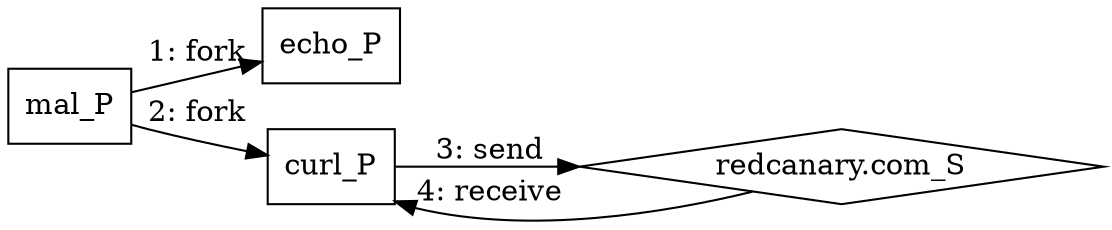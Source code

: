 digraph "T1132.001" {
rankdir="LR"
size="9"
fixedsize="false"
splines="true"
nodesep=0.3
ranksep=0
fontsize=10
overlap="scalexy"
engine= "neato"
	"mal_P" [node_type=Process shape=box]
	"echo_P" [node_type=Process shape=box]
	"curl_P" [node_type=Process shape=box]
	"redcanary.com_S" [node_type=Socket shape=diamond]
	"mal_P" -> "echo_P" [label="1: fork"]
	"mal_P" -> "curl_P" [label="2: fork"]
	"curl_P" -> "redcanary.com_S" [label="3: send"]
	"redcanary.com_S" -> "curl_P" [label="4: receive"]
}
